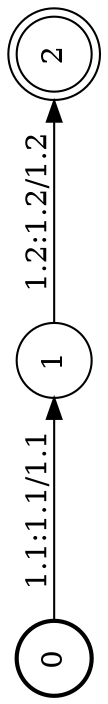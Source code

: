 digraph FST {
rankdir = LR;
size = "8.5,11";
label = "";
center = 1;
orientation = Landscape;
ranksep = "0.4";
nodesep = "0.25";
0 [label = "0", shape = circle, style = bold, fontsize = 14]
	0 -> 1 [label = "1.1:1.1/1.1", fontsize = 14];
1 [label = "1", shape = circle, style = solid, fontsize = 14]
	1 -> 2 [label = "1.2:1.2/1.2", fontsize = 14];
2 [label = "2", shape = doublecircle, style = solid, fontsize = 14]
}
